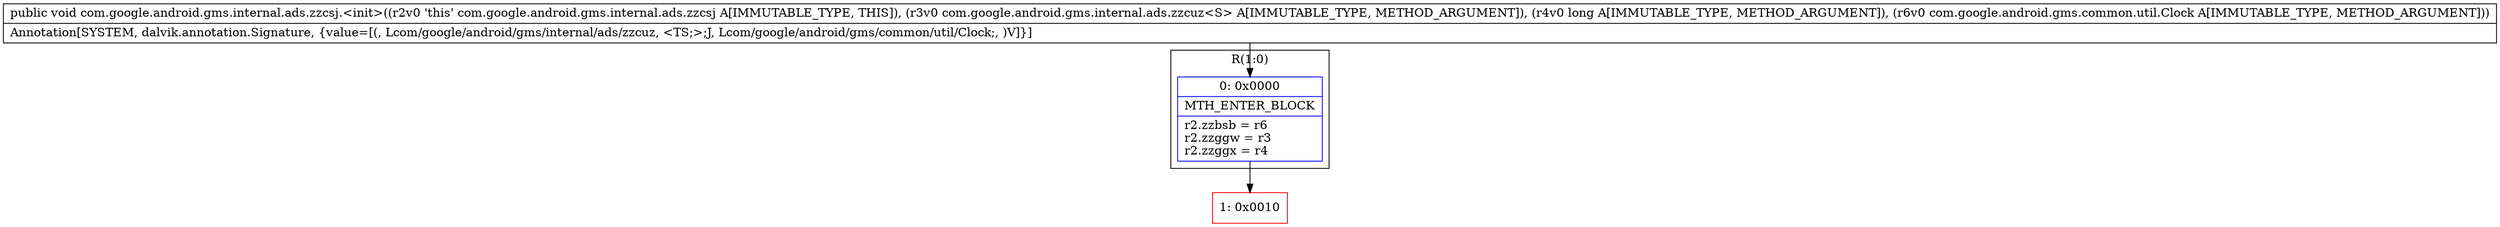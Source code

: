 digraph "CFG forcom.google.android.gms.internal.ads.zzcsj.\<init\>(Lcom\/google\/android\/gms\/internal\/ads\/zzcuz;JLcom\/google\/android\/gms\/common\/util\/Clock;)V" {
subgraph cluster_Region_7451183 {
label = "R(1:0)";
node [shape=record,color=blue];
Node_0 [shape=record,label="{0\:\ 0x0000|MTH_ENTER_BLOCK\l|r2.zzbsb = r6\lr2.zzggw = r3\lr2.zzggx = r4\l}"];
}
Node_1 [shape=record,color=red,label="{1\:\ 0x0010}"];
MethodNode[shape=record,label="{public void com.google.android.gms.internal.ads.zzcsj.\<init\>((r2v0 'this' com.google.android.gms.internal.ads.zzcsj A[IMMUTABLE_TYPE, THIS]), (r3v0 com.google.android.gms.internal.ads.zzcuz\<S\> A[IMMUTABLE_TYPE, METHOD_ARGUMENT]), (r4v0 long A[IMMUTABLE_TYPE, METHOD_ARGUMENT]), (r6v0 com.google.android.gms.common.util.Clock A[IMMUTABLE_TYPE, METHOD_ARGUMENT]))  | Annotation[SYSTEM, dalvik.annotation.Signature, \{value=[(, Lcom\/google\/android\/gms\/internal\/ads\/zzcuz, \<TS;\>;J, Lcom\/google\/android\/gms\/common\/util\/Clock;, )V]\}]\l}"];
MethodNode -> Node_0;
Node_0 -> Node_1;
}

